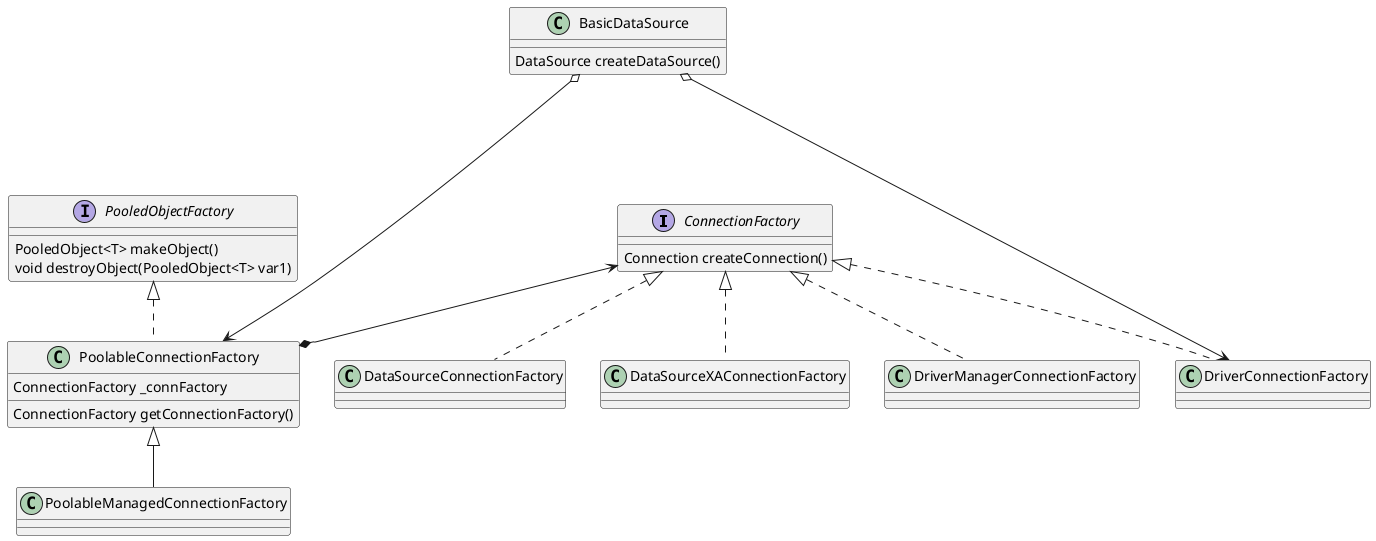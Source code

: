 @startuml
'https://plantuml.com/class-diagram

interface ConnectionFactory{
   Connection createConnection()
}

class DataSourceConnectionFactory implements ConnectionFactory
class DataSourceXAConnectionFactory implements ConnectionFactory
class DriverConnectionFactory implements ConnectionFactory
class DriverManagerConnectionFactory implements ConnectionFactory

interface PooledObjectFactory{
    PooledObject<T> makeObject()
    void destroyObject(PooledObject<T> var1)
}

class PoolableConnectionFactory implements PooledObjectFactory{
ConnectionFactory _connFactory
ConnectionFactory getConnectionFactory()
}

class PoolableManagedConnectionFactory extends PoolableConnectionFactory

PoolableConnectionFactory *--left--> ConnectionFactory

class BasicDataSource{
DataSource createDataSource()
}
BasicDataSource o--down--> PoolableConnectionFactory
BasicDataSource o--down--> DriverConnectionFactory


@enduml